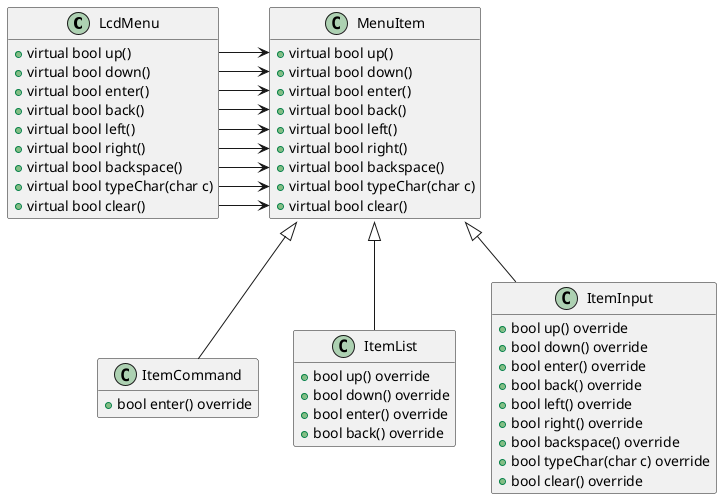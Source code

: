 @startuml
' https://www.plantuml.com/plantuml/uml/

hide empty members

class LcdMenu {
    +virtual bool up()
    +virtual bool down()
    +virtual bool enter()
    +virtual bool back()
    +virtual bool left()
    +virtual bool right()
    +virtual bool backspace()
    +virtual bool typeChar(char c)
    +virtual bool clear()
}

class MenuItem {
    +virtual bool up()
    +virtual bool down()
    +virtual bool enter()
    +virtual bool back()
    +virtual bool left()
    +virtual bool right()
    +virtual bool backspace()
    +virtual bool typeChar(char c)
    +virtual bool clear()
}

class ItemCommand {
    +bool enter() override
}

class ItemList {
    +bool up() override
    +bool down() override
    +bool enter() override
    +bool back() override
}

class ItemInput {
    +bool up() override
    +bool down() override
    +bool enter() override
    +bool back() override
    +bool left() override
    +bool right() override
    +bool backspace() override
    +bool typeChar(char c) override
    +bool clear() override
}

LcdMenu::up -r-> MenuItem::up
LcdMenu::down -r-> MenuItem::down
LcdMenu::enter -r-> MenuItem::enter
LcdMenu::back -r-> MenuItem::back
LcdMenu::left -r-> MenuItem::left
LcdMenu::right -r-> MenuItem::right
LcdMenu::backspace -r-> MenuItem::backspace
LcdMenu::typeChar -r-> MenuItem::typeChar
LcdMenu::clear -r-> MenuItem::clear
ItemCommand -u-|> MenuItem
ItemList -u-|> MenuItem
ItemInput -u-|> MenuItem
@enduml